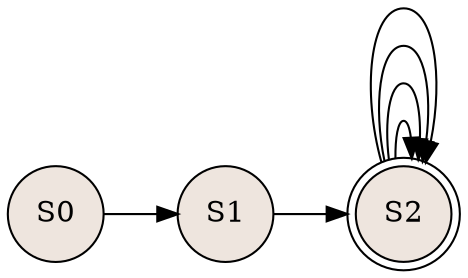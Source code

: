 digraph grafica{
rankdir=LR;
node [shape =circle, style=filled, fillcolor=seashell2];
S0[label="S0"];
S0->S1
S1[label="S1"];
S1->S2
S2[label="S2"];
S2[label="S2" shape ="doublecircle"];
S2->S2
S2->S2
S2->S2
S2->S2
}
